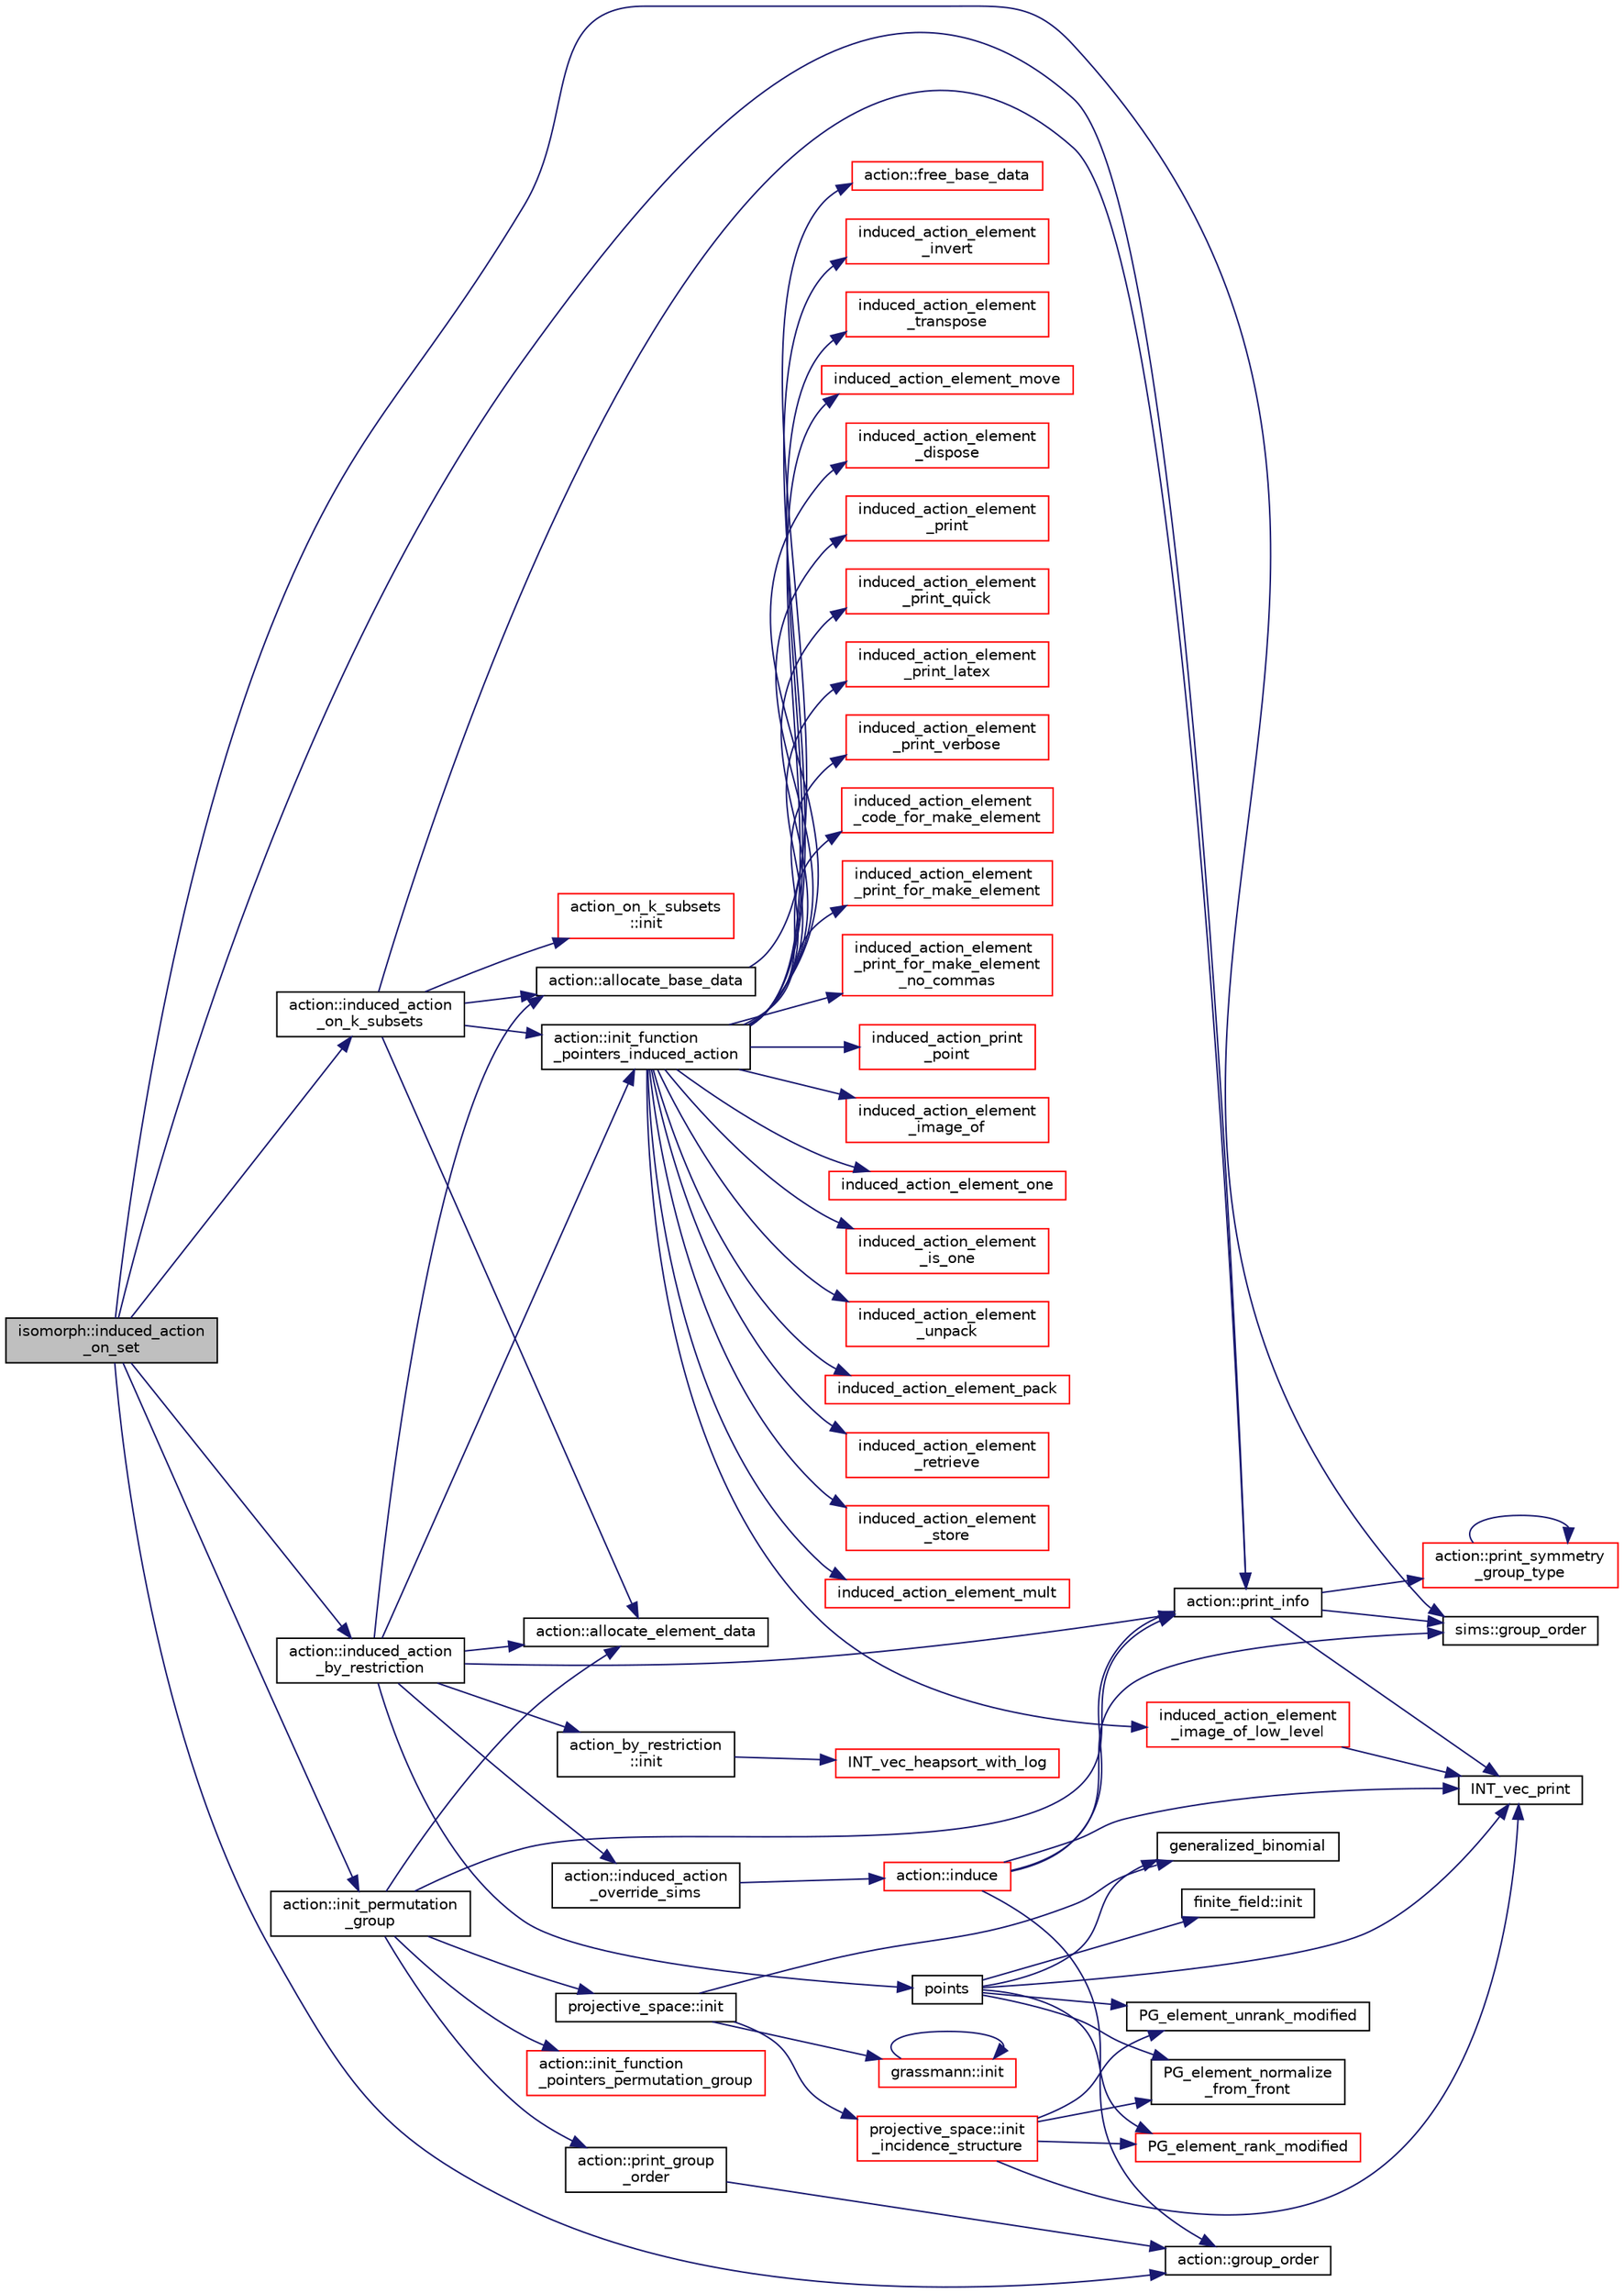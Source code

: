 digraph "isomorph::induced_action_on_set"
{
  edge [fontname="Helvetica",fontsize="10",labelfontname="Helvetica",labelfontsize="10"];
  node [fontname="Helvetica",fontsize="10",shape=record];
  rankdir="LR";
  Node4308 [label="isomorph::induced_action\l_on_set",height=0.2,width=0.4,color="black", fillcolor="grey75", style="filled", fontcolor="black"];
  Node4308 -> Node4309 [color="midnightblue",fontsize="10",style="solid",fontname="Helvetica"];
  Node4309 [label="action::induced_action\l_by_restriction",height=0.2,width=0.4,color="black", fillcolor="white", style="filled",URL="$d2/d86/classaction.html#a37c21f74a97c921d882a308370c06357"];
  Node4309 -> Node4310 [color="midnightblue",fontsize="10",style="solid",fontname="Helvetica"];
  Node4310 [label="action::print_info",height=0.2,width=0.4,color="black", fillcolor="white", style="filled",URL="$d2/d86/classaction.html#a6f89e493e5c5a32e5c3b8963d438ce86"];
  Node4310 -> Node4311 [color="midnightblue",fontsize="10",style="solid",fontname="Helvetica"];
  Node4311 [label="action::print_symmetry\l_group_type",height=0.2,width=0.4,color="red", fillcolor="white", style="filled",URL="$d2/d86/classaction.html#aed811766c7e64fe2c853df8b0b67aa6e"];
  Node4311 -> Node4311 [color="midnightblue",fontsize="10",style="solid",fontname="Helvetica"];
  Node4310 -> Node4313 [color="midnightblue",fontsize="10",style="solid",fontname="Helvetica"];
  Node4313 [label="INT_vec_print",height=0.2,width=0.4,color="black", fillcolor="white", style="filled",URL="$df/dbf/sajeeb_8_c.html#a79a5901af0b47dd0d694109543c027fe"];
  Node4310 -> Node4314 [color="midnightblue",fontsize="10",style="solid",fontname="Helvetica"];
  Node4314 [label="sims::group_order",height=0.2,width=0.4,color="black", fillcolor="white", style="filled",URL="$d9/df3/classsims.html#aa442445175656570fa35febbe790efad"];
  Node4309 -> Node4315 [color="midnightblue",fontsize="10",style="solid",fontname="Helvetica"];
  Node4315 [label="action_by_restriction\l::init",height=0.2,width=0.4,color="black", fillcolor="white", style="filled",URL="$d1/d7e/classaction__by__restriction.html#af98e88c513afe51527082f11aac571f8"];
  Node4315 -> Node4316 [color="midnightblue",fontsize="10",style="solid",fontname="Helvetica"];
  Node4316 [label="INT_vec_heapsort_with_log",height=0.2,width=0.4,color="red", fillcolor="white", style="filled",URL="$d5/de2/foundations_2data__structures_2data__structures_8h.html#a9d838c341cd204ed79499960a8ed393d"];
  Node4309 -> Node4320 [color="midnightblue",fontsize="10",style="solid",fontname="Helvetica"];
  Node4320 [label="points",height=0.2,width=0.4,color="black", fillcolor="white", style="filled",URL="$d7/d83/points_8_c.html#a8a498513b4415e1a4628a70fb6b26817"];
  Node4320 -> Node4321 [color="midnightblue",fontsize="10",style="solid",fontname="Helvetica"];
  Node4321 [label="finite_field::init",height=0.2,width=0.4,color="black", fillcolor="white", style="filled",URL="$df/d5a/classfinite__field.html#a13e75e8165b27464935b50368ee8313c"];
  Node4320 -> Node4322 [color="midnightblue",fontsize="10",style="solid",fontname="Helvetica"];
  Node4322 [label="generalized_binomial",height=0.2,width=0.4,color="black", fillcolor="white", style="filled",URL="$d2/d7c/combinatorics_8_c.html#a24762dc22e45175d18ec1ec1d2556ae8"];
  Node4320 -> Node4323 [color="midnightblue",fontsize="10",style="solid",fontname="Helvetica"];
  Node4323 [label="PG_element_unrank_modified",height=0.2,width=0.4,color="black", fillcolor="white", style="filled",URL="$d4/d67/geometry_8h.html#a83ae9b605d496f6a90345303f6efae64"];
  Node4320 -> Node4313 [color="midnightblue",fontsize="10",style="solid",fontname="Helvetica"];
  Node4320 -> Node4324 [color="midnightblue",fontsize="10",style="solid",fontname="Helvetica"];
  Node4324 [label="PG_element_normalize\l_from_front",height=0.2,width=0.4,color="black", fillcolor="white", style="filled",URL="$d4/d67/geometry_8h.html#af675caf5f9975573455c8d93cb56bf95"];
  Node4320 -> Node4325 [color="midnightblue",fontsize="10",style="solid",fontname="Helvetica"];
  Node4325 [label="PG_element_rank_modified",height=0.2,width=0.4,color="red", fillcolor="white", style="filled",URL="$d4/d67/geometry_8h.html#a9cd1a8bf5b88a038e33862f6c2c3dd36"];
  Node4309 -> Node4327 [color="midnightblue",fontsize="10",style="solid",fontname="Helvetica"];
  Node4327 [label="action::init_function\l_pointers_induced_action",height=0.2,width=0.4,color="black", fillcolor="white", style="filled",URL="$d2/d86/classaction.html#a3b9287d084b24f7a3b9532a7589c58de"];
  Node4327 -> Node4328 [color="midnightblue",fontsize="10",style="solid",fontname="Helvetica"];
  Node4328 [label="induced_action_element\l_image_of",height=0.2,width=0.4,color="red", fillcolor="white", style="filled",URL="$dc/dd4/group__actions_8h.html#a821850d6c3988dd122de0489cd36f0f0"];
  Node4327 -> Node4725 [color="midnightblue",fontsize="10",style="solid",fontname="Helvetica"];
  Node4725 [label="induced_action_element\l_image_of_low_level",height=0.2,width=0.4,color="red", fillcolor="white", style="filled",URL="$dc/dd4/group__actions_8h.html#aa4bc5f68829829d9a41223c260c658c5"];
  Node4725 -> Node4313 [color="midnightblue",fontsize="10",style="solid",fontname="Helvetica"];
  Node4327 -> Node4727 [color="midnightblue",fontsize="10",style="solid",fontname="Helvetica"];
  Node4727 [label="induced_action_element_one",height=0.2,width=0.4,color="red", fillcolor="white", style="filled",URL="$dc/dd4/group__actions_8h.html#a11ad8abff8304e30e16403a1975a8aab"];
  Node4327 -> Node4729 [color="midnightblue",fontsize="10",style="solid",fontname="Helvetica"];
  Node4729 [label="induced_action_element\l_is_one",height=0.2,width=0.4,color="red", fillcolor="white", style="filled",URL="$dc/dd4/group__actions_8h.html#aadb6a2b56e25c82dd455de09bb4bda82"];
  Node4327 -> Node4733 [color="midnightblue",fontsize="10",style="solid",fontname="Helvetica"];
  Node4733 [label="induced_action_element\l_unpack",height=0.2,width=0.4,color="red", fillcolor="white", style="filled",URL="$dc/dd4/group__actions_8h.html#a99c6ddc3d11eeccddf87ca23badd1890"];
  Node4327 -> Node4736 [color="midnightblue",fontsize="10",style="solid",fontname="Helvetica"];
  Node4736 [label="induced_action_element_pack",height=0.2,width=0.4,color="red", fillcolor="white", style="filled",URL="$dc/dd4/group__actions_8h.html#aa80cbe650affcff950137367a431715f"];
  Node4327 -> Node4739 [color="midnightblue",fontsize="10",style="solid",fontname="Helvetica"];
  Node4739 [label="induced_action_element\l_retrieve",height=0.2,width=0.4,color="red", fillcolor="white", style="filled",URL="$dc/dd4/group__actions_8h.html#a9e51f4ab67af75d0a12a3eb7f211a5b4"];
  Node4327 -> Node4745 [color="midnightblue",fontsize="10",style="solid",fontname="Helvetica"];
  Node4745 [label="induced_action_element\l_store",height=0.2,width=0.4,color="red", fillcolor="white", style="filled",URL="$dc/dd4/group__actions_8h.html#a23d42fb239ba7e886b1fb9fc96f1a3be"];
  Node4327 -> Node4752 [color="midnightblue",fontsize="10",style="solid",fontname="Helvetica"];
  Node4752 [label="induced_action_element_mult",height=0.2,width=0.4,color="red", fillcolor="white", style="filled",URL="$dc/dd4/group__actions_8h.html#a7b00701d128922145960b4c15307113c"];
  Node4327 -> Node4754 [color="midnightblue",fontsize="10",style="solid",fontname="Helvetica"];
  Node4754 [label="induced_action_element\l_invert",height=0.2,width=0.4,color="red", fillcolor="white", style="filled",URL="$dc/dd4/group__actions_8h.html#a9b7e3c76b30897cb2b62a974e063ce12"];
  Node4327 -> Node4756 [color="midnightblue",fontsize="10",style="solid",fontname="Helvetica"];
  Node4756 [label="induced_action_element\l_transpose",height=0.2,width=0.4,color="red", fillcolor="white", style="filled",URL="$dc/dd4/group__actions_8h.html#ad1379970ade84fe3a44f26f5ec500db4"];
  Node4327 -> Node4759 [color="midnightblue",fontsize="10",style="solid",fontname="Helvetica"];
  Node4759 [label="induced_action_element_move",height=0.2,width=0.4,color="red", fillcolor="white", style="filled",URL="$dc/dd4/group__actions_8h.html#a7b319593ee737d9c1ab5bc6223377541"];
  Node4327 -> Node4761 [color="midnightblue",fontsize="10",style="solid",fontname="Helvetica"];
  Node4761 [label="induced_action_element\l_dispose",height=0.2,width=0.4,color="red", fillcolor="white", style="filled",URL="$dc/dd4/group__actions_8h.html#a5bf4e1daf5b0e799af9e065ab8046f99"];
  Node4327 -> Node4763 [color="midnightblue",fontsize="10",style="solid",fontname="Helvetica"];
  Node4763 [label="induced_action_element\l_print",height=0.2,width=0.4,color="red", fillcolor="white", style="filled",URL="$dc/dd4/group__actions_8h.html#a670952bd230bf34b82f276deab684d23"];
  Node4327 -> Node4767 [color="midnightblue",fontsize="10",style="solid",fontname="Helvetica"];
  Node4767 [label="induced_action_element\l_print_quick",height=0.2,width=0.4,color="red", fillcolor="white", style="filled",URL="$dc/dd4/group__actions_8h.html#a91760d711eca781aa4dbee22a5fc0168"];
  Node4327 -> Node4768 [color="midnightblue",fontsize="10",style="solid",fontname="Helvetica"];
  Node4768 [label="induced_action_element\l_print_latex",height=0.2,width=0.4,color="red", fillcolor="white", style="filled",URL="$dc/dd4/group__actions_8h.html#a962508fbbbac127426c42fe5d0f147ab"];
  Node4327 -> Node4771 [color="midnightblue",fontsize="10",style="solid",fontname="Helvetica"];
  Node4771 [label="induced_action_element\l_print_verbose",height=0.2,width=0.4,color="red", fillcolor="white", style="filled",URL="$dc/dd4/group__actions_8h.html#a647a452eeefdaed4834375175fec37fc"];
  Node4327 -> Node4773 [color="midnightblue",fontsize="10",style="solid",fontname="Helvetica"];
  Node4773 [label="induced_action_element\l_code_for_make_element",height=0.2,width=0.4,color="red", fillcolor="white", style="filled",URL="$dc/dd4/group__actions_8h.html#af1c12dd980d376e72daaf9a383cebfdc"];
  Node4327 -> Node4775 [color="midnightblue",fontsize="10",style="solid",fontname="Helvetica"];
  Node4775 [label="induced_action_element\l_print_for_make_element",height=0.2,width=0.4,color="red", fillcolor="white", style="filled",URL="$dc/dd4/group__actions_8h.html#ad7e7ef951b164a7084837401e3dbc400"];
  Node4327 -> Node4777 [color="midnightblue",fontsize="10",style="solid",fontname="Helvetica"];
  Node4777 [label="induced_action_element\l_print_for_make_element\l_no_commas",height=0.2,width=0.4,color="red", fillcolor="white", style="filled",URL="$dc/dd4/group__actions_8h.html#ae151544128a85b12466172340404b955"];
  Node4327 -> Node4779 [color="midnightblue",fontsize="10",style="solid",fontname="Helvetica"];
  Node4779 [label="induced_action_print\l_point",height=0.2,width=0.4,color="red", fillcolor="white", style="filled",URL="$dc/dd4/group__actions_8h.html#af15373c64f9e8d33dd3c448d98cc2382"];
  Node4309 -> Node4781 [color="midnightblue",fontsize="10",style="solid",fontname="Helvetica"];
  Node4781 [label="action::allocate_base_data",height=0.2,width=0.4,color="black", fillcolor="white", style="filled",URL="$d2/d86/classaction.html#a345fa8dfbb60c8a100ab4dd80a966b1b"];
  Node4781 -> Node4782 [color="midnightblue",fontsize="10",style="solid",fontname="Helvetica"];
  Node4782 [label="action::free_base_data",height=0.2,width=0.4,color="red", fillcolor="white", style="filled",URL="$d2/d86/classaction.html#a27aa9e5940cc8e08da6727927d0798a8"];
  Node4309 -> Node4784 [color="midnightblue",fontsize="10",style="solid",fontname="Helvetica"];
  Node4784 [label="action::allocate_element_data",height=0.2,width=0.4,color="black", fillcolor="white", style="filled",URL="$d2/d86/classaction.html#adc5f98db8315bfd17fcd2fbb437d8f60"];
  Node4309 -> Node4785 [color="midnightblue",fontsize="10",style="solid",fontname="Helvetica"];
  Node4785 [label="action::induced_action\l_override_sims",height=0.2,width=0.4,color="black", fillcolor="white", style="filled",URL="$d2/d86/classaction.html#ac8cc7d4543f6ef75a04777bd82ca244b"];
  Node4785 -> Node4786 [color="midnightblue",fontsize="10",style="solid",fontname="Helvetica"];
  Node4786 [label="action::induce",height=0.2,width=0.4,color="red", fillcolor="white", style="filled",URL="$d2/d86/classaction.html#a32012836490e544a15fb4596b90cb07b"];
  Node4786 -> Node4310 [color="midnightblue",fontsize="10",style="solid",fontname="Helvetica"];
  Node4786 -> Node4314 [color="midnightblue",fontsize="10",style="solid",fontname="Helvetica"];
  Node4786 -> Node4787 [color="midnightblue",fontsize="10",style="solid",fontname="Helvetica"];
  Node4787 [label="action::group_order",height=0.2,width=0.4,color="black", fillcolor="white", style="filled",URL="$d2/d86/classaction.html#ad1f69adb27041311d2e7be96e39388d4"];
  Node4786 -> Node4313 [color="midnightblue",fontsize="10",style="solid",fontname="Helvetica"];
  Node4308 -> Node4787 [color="midnightblue",fontsize="10",style="solid",fontname="Helvetica"];
  Node4308 -> Node4314 [color="midnightblue",fontsize="10",style="solid",fontname="Helvetica"];
  Node4308 -> Node4801 [color="midnightblue",fontsize="10",style="solid",fontname="Helvetica"];
  Node4801 [label="action::init_permutation\l_group",height=0.2,width=0.4,color="black", fillcolor="white", style="filled",URL="$d2/d86/classaction.html#a339bbfc596572ec88071c5f5e0ce3f41"];
  Node4801 -> Node4802 [color="midnightblue",fontsize="10",style="solid",fontname="Helvetica"];
  Node4802 [label="projective_space::init",height=0.2,width=0.4,color="black", fillcolor="white", style="filled",URL="$d2/d17/classprojective__space.html#a8a1efa40df92744519365f82e4740dab"];
  Node4802 -> Node4803 [color="midnightblue",fontsize="10",style="solid",fontname="Helvetica"];
  Node4803 [label="grassmann::init",height=0.2,width=0.4,color="red", fillcolor="white", style="filled",URL="$df/d02/classgrassmann.html#a2e8cf7b9f203254493d7c2607c17d498"];
  Node4803 -> Node4803 [color="midnightblue",fontsize="10",style="solid",fontname="Helvetica"];
  Node4802 -> Node4322 [color="midnightblue",fontsize="10",style="solid",fontname="Helvetica"];
  Node4802 -> Node4805 [color="midnightblue",fontsize="10",style="solid",fontname="Helvetica"];
  Node4805 [label="projective_space::init\l_incidence_structure",height=0.2,width=0.4,color="red", fillcolor="white", style="filled",URL="$d2/d17/classprojective__space.html#a1e59490325e045cc52674a3706780aed"];
  Node4805 -> Node4323 [color="midnightblue",fontsize="10",style="solid",fontname="Helvetica"];
  Node4805 -> Node4313 [color="midnightblue",fontsize="10",style="solid",fontname="Helvetica"];
  Node4805 -> Node4324 [color="midnightblue",fontsize="10",style="solid",fontname="Helvetica"];
  Node4805 -> Node4325 [color="midnightblue",fontsize="10",style="solid",fontname="Helvetica"];
  Node4801 -> Node4812 [color="midnightblue",fontsize="10",style="solid",fontname="Helvetica"];
  Node4812 [label="action::init_function\l_pointers_permutation_group",height=0.2,width=0.4,color="red", fillcolor="white", style="filled",URL="$d2/d86/classaction.html#a8e6cd4aa446047edbebe7e0702dc1f17"];
  Node4801 -> Node4784 [color="midnightblue",fontsize="10",style="solid",fontname="Helvetica"];
  Node4801 -> Node4846 [color="midnightblue",fontsize="10",style="solid",fontname="Helvetica"];
  Node4846 [label="action::print_group\l_order",height=0.2,width=0.4,color="black", fillcolor="white", style="filled",URL="$d2/d86/classaction.html#aaf5533b61c20a11f8c0efcf7ff718d7d"];
  Node4846 -> Node4787 [color="midnightblue",fontsize="10",style="solid",fontname="Helvetica"];
  Node4801 -> Node4310 [color="midnightblue",fontsize="10",style="solid",fontname="Helvetica"];
  Node4308 -> Node4310 [color="midnightblue",fontsize="10",style="solid",fontname="Helvetica"];
  Node4308 -> Node4847 [color="midnightblue",fontsize="10",style="solid",fontname="Helvetica"];
  Node4847 [label="action::induced_action\l_on_k_subsets",height=0.2,width=0.4,color="black", fillcolor="white", style="filled",URL="$d2/d86/classaction.html#a2eb6058853cffc4c099099e07ecbe612"];
  Node4847 -> Node4848 [color="midnightblue",fontsize="10",style="solid",fontname="Helvetica"];
  Node4848 [label="action_on_k_subsets\l::init",height=0.2,width=0.4,color="red", fillcolor="white", style="filled",URL="$d3/d04/classaction__on__k__subsets.html#a76ad74d653ba2b0d6ac8715b77060874"];
  Node4847 -> Node4327 [color="midnightblue",fontsize="10",style="solid",fontname="Helvetica"];
  Node4847 -> Node4781 [color="midnightblue",fontsize="10",style="solid",fontname="Helvetica"];
  Node4847 -> Node4784 [color="midnightblue",fontsize="10",style="solid",fontname="Helvetica"];
  Node4847 -> Node4310 [color="midnightblue",fontsize="10",style="solid",fontname="Helvetica"];
}
